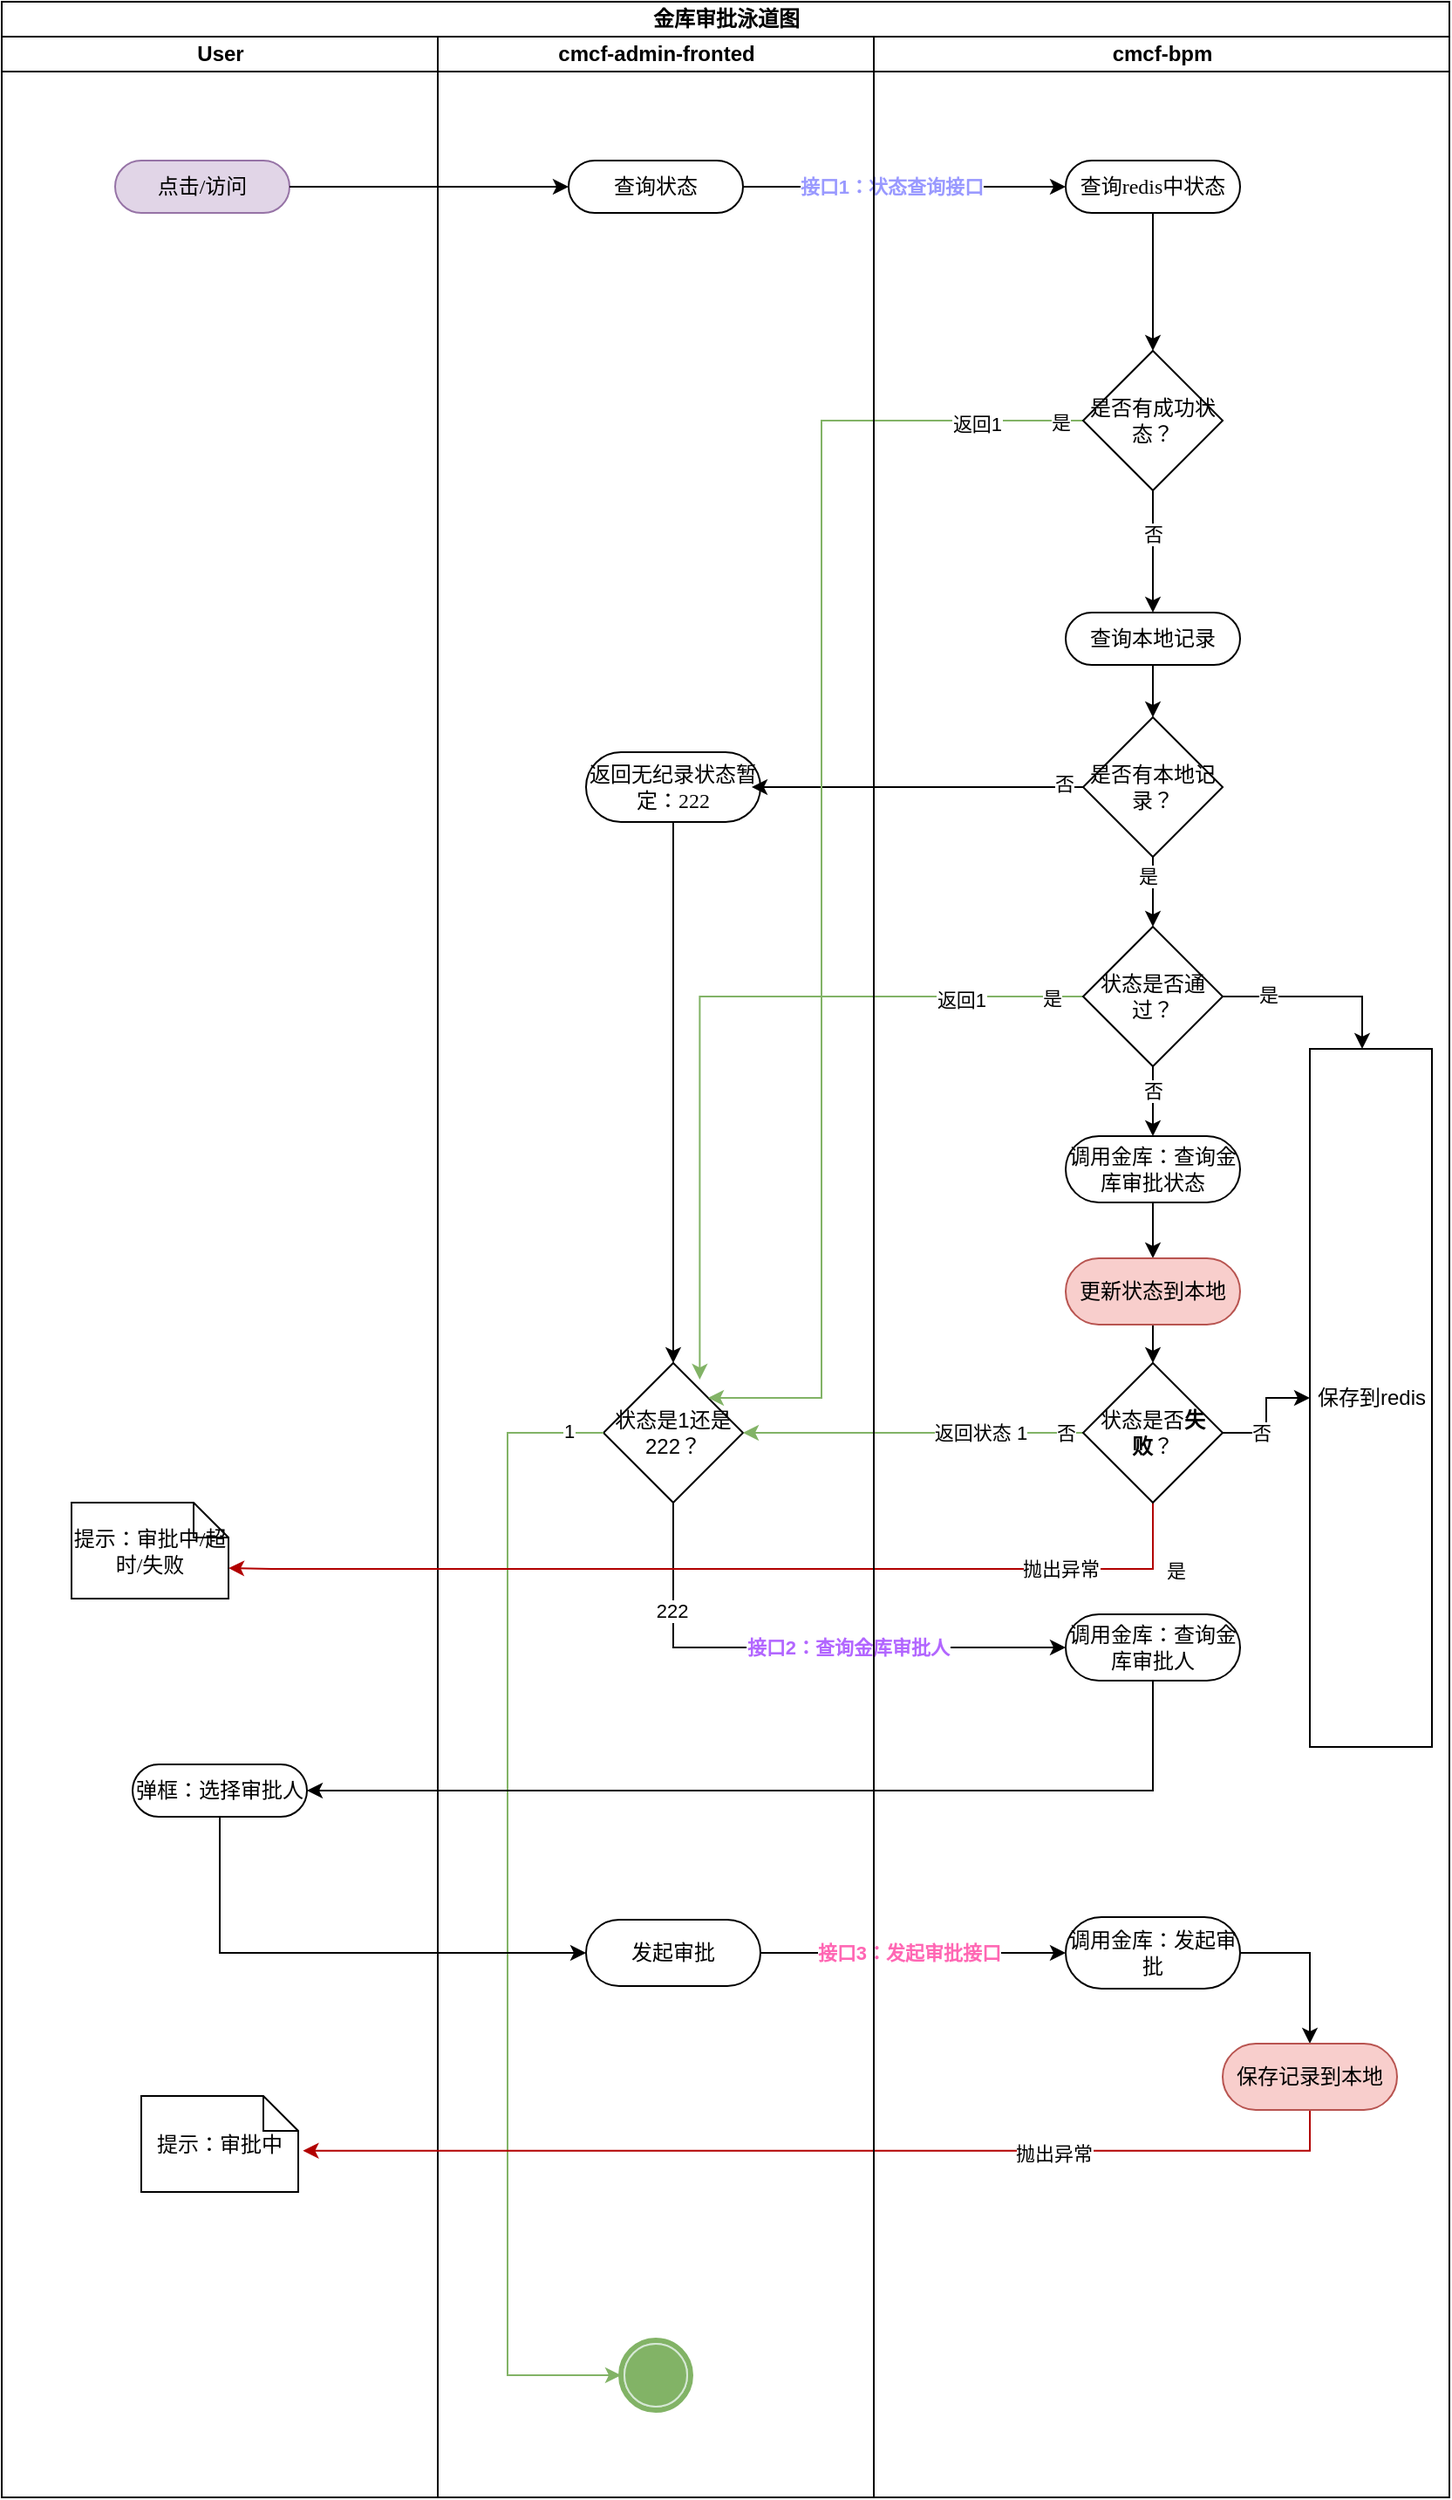 <mxfile version="24.4.0" type="github">
  <diagram name="Page-1" id="0783ab3e-0a74-02c8-0abd-f7b4e66b4bec">
    <mxGraphModel dx="1222" dy="646" grid="1" gridSize="10" guides="1" tooltips="1" connect="1" arrows="1" fold="1" page="1" pageScale="1" pageWidth="850" pageHeight="1100" background="none" math="0" shadow="0">
      <root>
        <mxCell id="0" />
        <mxCell id="1" parent="0" />
        <mxCell id="1c1d494c118603dd-1" value="金库审批泳道图" style="swimlane;html=1;childLayout=stackLayout;startSize=20;rounded=0;shadow=0;comic=0;labelBackgroundColor=none;strokeWidth=1;fontFamily=Verdana;fontSize=12;align=center;" parent="1" vertex="1">
          <mxGeometry x="40" y="20" width="830" height="1430" as="geometry" />
        </mxCell>
        <mxCell id="1c1d494c118603dd-2" value="User" style="swimlane;html=1;startSize=20;" parent="1c1d494c118603dd-1" vertex="1">
          <mxGeometry y="20" width="250" height="1410" as="geometry" />
        </mxCell>
        <mxCell id="DOQiQ23jEqSkroOvc0YG-3" value="点击/访问" style="rounded=1;whiteSpace=wrap;html=1;shadow=0;comic=0;labelBackgroundColor=none;strokeWidth=1;fontFamily=Verdana;fontSize=12;align=center;arcSize=50;fillColor=#e1d5e7;strokeColor=#9673a6;" vertex="1" parent="1c1d494c118603dd-2">
          <mxGeometry x="65" y="71" width="100" height="30" as="geometry" />
        </mxCell>
        <mxCell id="DOQiQ23jEqSkroOvc0YG-29" value="弹框：选择审批人" style="rounded=1;whiteSpace=wrap;html=1;shadow=0;comic=0;labelBackgroundColor=none;strokeWidth=1;fontFamily=Verdana;fontSize=12;align=center;arcSize=50;" vertex="1" parent="1c1d494c118603dd-2">
          <mxGeometry x="75" y="990" width="100" height="30" as="geometry" />
        </mxCell>
        <mxCell id="DOQiQ23jEqSkroOvc0YG-91" value="提示：审批中/超时/失败" style="shape=note;whiteSpace=wrap;html=1;rounded=0;shadow=0;comic=0;labelBackgroundColor=none;strokeWidth=1;fontFamily=Verdana;fontSize=12;align=center;size=20;" vertex="1" parent="1c1d494c118603dd-2">
          <mxGeometry x="40" y="840" width="90" height="55" as="geometry" />
        </mxCell>
        <mxCell id="DOQiQ23jEqSkroOvc0YG-125" value="提示：审批中" style="shape=note;whiteSpace=wrap;html=1;rounded=0;shadow=0;comic=0;labelBackgroundColor=none;strokeWidth=1;fontFamily=Verdana;fontSize=12;align=center;size=20;" vertex="1" parent="1c1d494c118603dd-2">
          <mxGeometry x="80" y="1180" width="90" height="55" as="geometry" />
        </mxCell>
        <mxCell id="DOQiQ23jEqSkroOvc0YG-4" style="edgeStyle=orthogonalEdgeStyle;rounded=0;orthogonalLoop=1;jettySize=auto;html=1;entryX=0;entryY=0.5;entryDx=0;entryDy=0;" edge="1" parent="1c1d494c118603dd-1" source="DOQiQ23jEqSkroOvc0YG-3" target="DOQiQ23jEqSkroOvc0YG-46">
          <mxGeometry relative="1" as="geometry" />
        </mxCell>
        <mxCell id="1c1d494c118603dd-3" value="cmcf-admin-fronted" style="swimlane;html=1;startSize=20;" parent="1c1d494c118603dd-1" vertex="1">
          <mxGeometry x="250" y="20" width="250" height="1410" as="geometry" />
        </mxCell>
        <mxCell id="DOQiQ23jEqSkroOvc0YG-46" value="查询状态" style="rounded=1;whiteSpace=wrap;html=1;shadow=0;comic=0;labelBackgroundColor=none;strokeWidth=1;fontFamily=Verdana;fontSize=12;align=center;arcSize=50;" vertex="1" parent="1c1d494c118603dd-3">
          <mxGeometry x="75" y="71" width="100" height="30" as="geometry" />
        </mxCell>
        <mxCell id="60571a20871a0731-5" value="" style="shape=mxgraph.bpmn.shape;html=1;verticalLabelPosition=bottom;labelBackgroundColor=#ffffff;verticalAlign=top;perimeter=ellipsePerimeter;outline=end;symbol=terminate;rounded=0;shadow=0;comic=0;strokeWidth=1;fontFamily=Verdana;fontSize=12;align=center;fillColor=#d5e8d4;strokeColor=#82b366;" parent="1c1d494c118603dd-3" vertex="1">
          <mxGeometry x="105" y="1320" width="40" height="40" as="geometry" />
        </mxCell>
        <mxCell id="DOQiQ23jEqSkroOvc0YG-102" style="edgeStyle=orthogonalEdgeStyle;rounded=0;orthogonalLoop=1;jettySize=auto;html=1;" edge="1" parent="1c1d494c118603dd-3" source="DOQiQ23jEqSkroOvc0YG-100" target="DOQiQ23jEqSkroOvc0YG-101">
          <mxGeometry relative="1" as="geometry" />
        </mxCell>
        <mxCell id="DOQiQ23jEqSkroOvc0YG-100" value="返回无纪录状态暂定：222" style="rounded=1;whiteSpace=wrap;html=1;shadow=0;comic=0;labelBackgroundColor=none;strokeWidth=1;fontFamily=Verdana;fontSize=12;align=center;arcSize=50;" vertex="1" parent="1c1d494c118603dd-3">
          <mxGeometry x="85" y="410" width="100" height="40" as="geometry" />
        </mxCell>
        <mxCell id="DOQiQ23jEqSkroOvc0YG-101" value="状态是1还是222？" style="rhombus;whiteSpace=wrap;html=1;" vertex="1" parent="1c1d494c118603dd-3">
          <mxGeometry x="95" y="760" width="80" height="80" as="geometry" />
        </mxCell>
        <mxCell id="DOQiQ23jEqSkroOvc0YG-114" style="edgeStyle=orthogonalEdgeStyle;rounded=0;orthogonalLoop=1;jettySize=auto;html=1;entryX=0;entryY=0.5;entryDx=0;entryDy=0;fillColor=#d5e8d4;strokeColor=#82b366;exitX=0;exitY=0.5;exitDx=0;exitDy=0;" edge="1" parent="1c1d494c118603dd-3" source="DOQiQ23jEqSkroOvc0YG-101" target="60571a20871a0731-5">
          <mxGeometry relative="1" as="geometry">
            <mxPoint x="40.0" y="948" as="sourcePoint" />
            <Array as="points">
              <mxPoint x="40" y="800" />
              <mxPoint x="40" y="1340" />
            </Array>
          </mxGeometry>
        </mxCell>
        <mxCell id="DOQiQ23jEqSkroOvc0YG-161" value="1" style="edgeLabel;html=1;align=center;verticalAlign=middle;resizable=0;points=[];" vertex="1" connectable="0" parent="DOQiQ23jEqSkroOvc0YG-114">
          <mxGeometry x="-0.94" y="-1" relative="1" as="geometry">
            <mxPoint as="offset" />
          </mxGeometry>
        </mxCell>
        <mxCell id="DOQiQ23jEqSkroOvc0YG-120" value="发起审批" style="rounded=1;whiteSpace=wrap;html=1;shadow=0;comic=0;labelBackgroundColor=none;strokeWidth=1;fontFamily=Verdana;fontSize=12;align=center;arcSize=50;" vertex="1" parent="1c1d494c118603dd-3">
          <mxGeometry x="85" y="1079" width="100" height="38" as="geometry" />
        </mxCell>
        <mxCell id="DOQiQ23jEqSkroOvc0YG-62" style="edgeStyle=orthogonalEdgeStyle;rounded=0;orthogonalLoop=1;jettySize=auto;html=1;entryX=0;entryY=0.5;entryDx=0;entryDy=0;" edge="1" parent="1c1d494c118603dd-1" source="DOQiQ23jEqSkroOvc0YG-46" target="DOQiQ23jEqSkroOvc0YG-61">
          <mxGeometry relative="1" as="geometry" />
        </mxCell>
        <mxCell id="DOQiQ23jEqSkroOvc0YG-64" value="&lt;b&gt;&lt;font color=&quot;#9999ff&quot;&gt;接口1：状态查询接口&lt;/font&gt;&lt;/b&gt;" style="edgeLabel;html=1;align=center;verticalAlign=middle;resizable=0;points=[];" vertex="1" connectable="0" parent="DOQiQ23jEqSkroOvc0YG-62">
          <mxGeometry x="-0.387" y="4" relative="1" as="geometry">
            <mxPoint x="28" y="4" as="offset" />
          </mxGeometry>
        </mxCell>
        <mxCell id="DOQiQ23jEqSkroOvc0YG-23" style="edgeStyle=orthogonalEdgeStyle;rounded=0;orthogonalLoop=1;jettySize=auto;html=1;" edge="1" parent="1c1d494c118603dd-1" source="DOQiQ23jEqSkroOvc0YG-6">
          <mxGeometry relative="1" as="geometry">
            <mxPoint x="430" y="450" as="targetPoint" />
          </mxGeometry>
        </mxCell>
        <mxCell id="DOQiQ23jEqSkroOvc0YG-99" value="否" style="edgeLabel;html=1;align=center;verticalAlign=middle;resizable=0;points=[];" vertex="1" connectable="0" parent="DOQiQ23jEqSkroOvc0YG-23">
          <mxGeometry x="-0.883" y="-2" relative="1" as="geometry">
            <mxPoint as="offset" />
          </mxGeometry>
        </mxCell>
        <mxCell id="DOQiQ23jEqSkroOvc0YG-106" style="edgeStyle=orthogonalEdgeStyle;rounded=0;orthogonalLoop=1;jettySize=auto;html=1;entryX=1;entryY=0.5;entryDx=0;entryDy=0;exitX=0;exitY=0.5;exitDx=0;exitDy=0;fillColor=#d5e8d4;strokeColor=#82b366;" edge="1" parent="1c1d494c118603dd-1" source="DOQiQ23jEqSkroOvc0YG-156" target="DOQiQ23jEqSkroOvc0YG-101">
          <mxGeometry relative="1" as="geometry">
            <mxPoint x="570" y="730" as="sourcePoint" />
            <Array as="points">
              <mxPoint x="520" y="820" />
              <mxPoint x="520" y="820" />
            </Array>
          </mxGeometry>
        </mxCell>
        <mxCell id="DOQiQ23jEqSkroOvc0YG-137" value="否" style="edgeLabel;html=1;align=center;verticalAlign=middle;resizable=0;points=[];" vertex="1" connectable="0" parent="DOQiQ23jEqSkroOvc0YG-106">
          <mxGeometry x="-0.905" y="-4" relative="1" as="geometry">
            <mxPoint x="-1" y="4" as="offset" />
          </mxGeometry>
        </mxCell>
        <mxCell id="DOQiQ23jEqSkroOvc0YG-141" value="返回状态 1" style="edgeLabel;html=1;align=center;verticalAlign=middle;resizable=0;points=[];" vertex="1" connectable="0" parent="DOQiQ23jEqSkroOvc0YG-106">
          <mxGeometry x="-0.122" relative="1" as="geometry">
            <mxPoint x="26" as="offset" />
          </mxGeometry>
        </mxCell>
        <mxCell id="DOQiQ23jEqSkroOvc0YG-117" style="edgeStyle=orthogonalEdgeStyle;rounded=0;orthogonalLoop=1;jettySize=auto;html=1;entryX=0;entryY=0.5;entryDx=0;entryDy=0;" edge="1" parent="1c1d494c118603dd-1" source="DOQiQ23jEqSkroOvc0YG-101" target="DOQiQ23jEqSkroOvc0YG-116">
          <mxGeometry relative="1" as="geometry">
            <Array as="points">
              <mxPoint x="385" y="943" />
            </Array>
          </mxGeometry>
        </mxCell>
        <mxCell id="DOQiQ23jEqSkroOvc0YG-118" value="&lt;b&gt;&lt;font color=&quot;#b266ff&quot;&gt;接口2：查询金库审批人&lt;/font&gt;&lt;/b&gt;" style="edgeLabel;html=1;align=center;verticalAlign=middle;resizable=0;points=[];" vertex="1" connectable="0" parent="DOQiQ23jEqSkroOvc0YG-117">
          <mxGeometry x="0.521" y="-2" relative="1" as="geometry">
            <mxPoint x="-51" y="-2" as="offset" />
          </mxGeometry>
        </mxCell>
        <mxCell id="DOQiQ23jEqSkroOvc0YG-142" value="222" style="edgeLabel;html=1;align=center;verticalAlign=middle;resizable=0;points=[];" vertex="1" connectable="0" parent="DOQiQ23jEqSkroOvc0YG-117">
          <mxGeometry x="-0.602" y="-1" relative="1" as="geometry">
            <mxPoint as="offset" />
          </mxGeometry>
        </mxCell>
        <mxCell id="DOQiQ23jEqSkroOvc0YG-119" style="edgeStyle=orthogonalEdgeStyle;rounded=0;orthogonalLoop=1;jettySize=auto;html=1;entryX=1;entryY=0.5;entryDx=0;entryDy=0;" edge="1" parent="1c1d494c118603dd-1" source="DOQiQ23jEqSkroOvc0YG-116" target="DOQiQ23jEqSkroOvc0YG-29">
          <mxGeometry relative="1" as="geometry">
            <Array as="points">
              <mxPoint x="660" y="1025" />
            </Array>
          </mxGeometry>
        </mxCell>
        <mxCell id="DOQiQ23jEqSkroOvc0YG-121" style="edgeStyle=orthogonalEdgeStyle;rounded=0;orthogonalLoop=1;jettySize=auto;html=1;entryX=0;entryY=0.5;entryDx=0;entryDy=0;" edge="1" parent="1c1d494c118603dd-1" source="DOQiQ23jEqSkroOvc0YG-29" target="DOQiQ23jEqSkroOvc0YG-120">
          <mxGeometry relative="1" as="geometry">
            <Array as="points">
              <mxPoint x="125" y="1118" />
            </Array>
          </mxGeometry>
        </mxCell>
        <mxCell id="DOQiQ23jEqSkroOvc0YG-123" style="edgeStyle=orthogonalEdgeStyle;rounded=0;orthogonalLoop=1;jettySize=auto;html=1;entryX=0;entryY=0.5;entryDx=0;entryDy=0;" edge="1" parent="1c1d494c118603dd-1" source="DOQiQ23jEqSkroOvc0YG-120" target="DOQiQ23jEqSkroOvc0YG-122">
          <mxGeometry relative="1" as="geometry" />
        </mxCell>
        <mxCell id="DOQiQ23jEqSkroOvc0YG-124" value="&lt;b&gt;&lt;font color=&quot;#ff66b3&quot;&gt;接口3：发起审批接口&lt;/font&gt;&lt;/b&gt;" style="edgeLabel;html=1;align=center;verticalAlign=middle;resizable=0;points=[];" vertex="1" connectable="0" parent="DOQiQ23jEqSkroOvc0YG-123">
          <mxGeometry x="0.223" y="1" relative="1" as="geometry">
            <mxPoint x="-22" y="1" as="offset" />
          </mxGeometry>
        </mxCell>
        <mxCell id="DOQiQ23jEqSkroOvc0YG-126" style="edgeStyle=orthogonalEdgeStyle;rounded=0;orthogonalLoop=1;jettySize=auto;html=1;entryX=1.03;entryY=0.57;entryDx=0;entryDy=0;entryPerimeter=0;fillColor=#e51400;strokeColor=#B20000;exitX=0.5;exitY=1;exitDx=0;exitDy=0;" edge="1" parent="1c1d494c118603dd-1" source="DOQiQ23jEqSkroOvc0YG-153" target="DOQiQ23jEqSkroOvc0YG-125">
          <mxGeometry relative="1" as="geometry">
            <Array as="points">
              <mxPoint x="750" y="1231" />
            </Array>
          </mxGeometry>
        </mxCell>
        <mxCell id="DOQiQ23jEqSkroOvc0YG-150" value="抛出异常" style="edgeLabel;html=1;align=center;verticalAlign=middle;resizable=0;points=[];" vertex="1" connectable="0" parent="DOQiQ23jEqSkroOvc0YG-126">
          <mxGeometry x="-0.432" y="1" relative="1" as="geometry">
            <mxPoint as="offset" />
          </mxGeometry>
        </mxCell>
        <mxCell id="DOQiQ23jEqSkroOvc0YG-69" value="" style="edgeStyle=orthogonalEdgeStyle;rounded=0;orthogonalLoop=1;jettySize=auto;html=1;fillColor=#d5e8d4;strokeColor=#82b366;entryX=1;entryY=0;entryDx=0;entryDy=0;" edge="1" parent="1c1d494c118603dd-1" source="DOQiQ23jEqSkroOvc0YG-70" target="DOQiQ23jEqSkroOvc0YG-101">
          <mxGeometry relative="1" as="geometry">
            <mxPoint x="1200" y="161" as="sourcePoint" />
            <mxPoint x="440" y="790" as="targetPoint" />
            <Array as="points">
              <mxPoint x="470" y="240" />
              <mxPoint x="470" y="800" />
            </Array>
          </mxGeometry>
        </mxCell>
        <mxCell id="DOQiQ23jEqSkroOvc0YG-76" value="是" style="edgeLabel;html=1;align=center;verticalAlign=middle;resizable=0;points=[];" vertex="1" connectable="0" parent="DOQiQ23jEqSkroOvc0YG-69">
          <mxGeometry x="-0.966" y="1" relative="1" as="geometry">
            <mxPoint as="offset" />
          </mxGeometry>
        </mxCell>
        <mxCell id="DOQiQ23jEqSkroOvc0YG-163" value="返回1" style="edgeLabel;html=1;align=center;verticalAlign=middle;resizable=0;points=[];" vertex="1" connectable="0" parent="DOQiQ23jEqSkroOvc0YG-69">
          <mxGeometry x="-0.841" y="2" relative="1" as="geometry">
            <mxPoint as="offset" />
          </mxGeometry>
        </mxCell>
        <mxCell id="DOQiQ23jEqSkroOvc0YG-135" style="edgeStyle=orthogonalEdgeStyle;rounded=0;orthogonalLoop=1;jettySize=auto;html=1;entryX=0;entryY=0;entryDx=90;entryDy=37.5;entryPerimeter=0;fillColor=#e51400;strokeColor=#B20000;exitX=0.5;exitY=1;exitDx=0;exitDy=0;" edge="1" parent="1c1d494c118603dd-1" source="DOQiQ23jEqSkroOvc0YG-156" target="DOQiQ23jEqSkroOvc0YG-91">
          <mxGeometry relative="1" as="geometry">
            <mxPoint x="570" y="860" as="sourcePoint" />
            <Array as="points">
              <mxPoint x="660" y="898" />
              <mxPoint x="155" y="898" />
            </Array>
          </mxGeometry>
        </mxCell>
        <mxCell id="DOQiQ23jEqSkroOvc0YG-136" value="是" style="edgeLabel;html=1;align=center;verticalAlign=middle;resizable=0;points=[];" vertex="1" connectable="0" parent="DOQiQ23jEqSkroOvc0YG-135">
          <mxGeometry x="-0.793" y="1" relative="1" as="geometry">
            <mxPoint x="34" as="offset" />
          </mxGeometry>
        </mxCell>
        <mxCell id="DOQiQ23jEqSkroOvc0YG-140" value="抛出异常" style="edgeLabel;html=1;align=center;verticalAlign=middle;resizable=0;points=[];" vertex="1" connectable="0" parent="DOQiQ23jEqSkroOvc0YG-135">
          <mxGeometry x="-0.322" relative="1" as="geometry">
            <mxPoint x="101" as="offset" />
          </mxGeometry>
        </mxCell>
        <mxCell id="DOQiQ23jEqSkroOvc0YG-148" style="edgeStyle=orthogonalEdgeStyle;rounded=0;orthogonalLoop=1;jettySize=auto;html=1;fillColor=#d5e8d4;strokeColor=#82b366;entryX=0.69;entryY=0.119;entryDx=0;entryDy=0;entryPerimeter=0;" edge="1" parent="1c1d494c118603dd-1" source="DOQiQ23jEqSkroOvc0YG-78" target="DOQiQ23jEqSkroOvc0YG-101">
          <mxGeometry relative="1" as="geometry">
            <mxPoint x="430" y="850" as="targetPoint" />
            <Array as="points">
              <mxPoint x="400" y="570" />
            </Array>
          </mxGeometry>
        </mxCell>
        <mxCell id="DOQiQ23jEqSkroOvc0YG-149" value="是" style="edgeLabel;html=1;align=center;verticalAlign=middle;resizable=0;points=[];" vertex="1" connectable="0" parent="DOQiQ23jEqSkroOvc0YG-148">
          <mxGeometry x="-0.917" y="1" relative="1" as="geometry">
            <mxPoint as="offset" />
          </mxGeometry>
        </mxCell>
        <mxCell id="DOQiQ23jEqSkroOvc0YG-164" value="返回1" style="edgeLabel;html=1;align=center;verticalAlign=middle;resizable=0;points=[];" vertex="1" connectable="0" parent="DOQiQ23jEqSkroOvc0YG-148">
          <mxGeometry x="-0.681" y="2" relative="1" as="geometry">
            <mxPoint as="offset" />
          </mxGeometry>
        </mxCell>
        <mxCell id="1c1d494c118603dd-4" value="cmcf-bpm" style="swimlane;html=1;startSize=20;" parent="1c1d494c118603dd-1" vertex="1">
          <mxGeometry x="500" y="20" width="330" height="1410" as="geometry" />
        </mxCell>
        <mxCell id="DOQiQ23jEqSkroOvc0YG-81" style="edgeStyle=orthogonalEdgeStyle;rounded=0;orthogonalLoop=1;jettySize=auto;html=1;entryX=0.5;entryY=0;entryDx=0;entryDy=0;" edge="1" parent="1c1d494c118603dd-4" source="DOQiQ23jEqSkroOvc0YG-8" target="DOQiQ23jEqSkroOvc0YG-6">
          <mxGeometry relative="1" as="geometry" />
        </mxCell>
        <mxCell id="DOQiQ23jEqSkroOvc0YG-8" value="查询本地记录" style="rounded=1;whiteSpace=wrap;html=1;shadow=0;comic=0;labelBackgroundColor=none;strokeWidth=1;fontFamily=Verdana;fontSize=12;align=center;arcSize=50;" vertex="1" parent="1c1d494c118603dd-4">
          <mxGeometry x="110" y="330" width="100" height="30" as="geometry" />
        </mxCell>
        <mxCell id="DOQiQ23jEqSkroOvc0YG-61" value="查询redis中状态" style="rounded=1;whiteSpace=wrap;html=1;shadow=0;comic=0;labelBackgroundColor=none;strokeWidth=1;fontFamily=Verdana;fontSize=12;align=center;arcSize=50;" vertex="1" parent="1c1d494c118603dd-4">
          <mxGeometry x="110" y="71" width="100" height="30" as="geometry" />
        </mxCell>
        <mxCell id="DOQiQ23jEqSkroOvc0YG-11" style="edgeStyle=orthogonalEdgeStyle;rounded=0;orthogonalLoop=1;jettySize=auto;html=1;entryX=0.5;entryY=0;entryDx=0;entryDy=0;exitX=0.5;exitY=1;exitDx=0;exitDy=0;" edge="1" parent="1c1d494c118603dd-4" source="DOQiQ23jEqSkroOvc0YG-70" target="DOQiQ23jEqSkroOvc0YG-8">
          <mxGeometry relative="1" as="geometry">
            <mxPoint x="160.0" y="472" as="sourcePoint" />
            <mxPoint x="153" y="463" as="targetPoint" />
          </mxGeometry>
        </mxCell>
        <mxCell id="DOQiQ23jEqSkroOvc0YG-50" value="否" style="edgeLabel;html=1;align=center;verticalAlign=middle;resizable=0;points=[];" vertex="1" connectable="0" parent="DOQiQ23jEqSkroOvc0YG-11">
          <mxGeometry x="-0.665" y="1" relative="1" as="geometry">
            <mxPoint x="-1" y="13" as="offset" />
          </mxGeometry>
        </mxCell>
        <mxCell id="DOQiQ23jEqSkroOvc0YG-74" value="" style="edgeStyle=orthogonalEdgeStyle;rounded=0;orthogonalLoop=1;jettySize=auto;html=1;entryX=0.5;entryY=0;entryDx=0;entryDy=0;" edge="1" parent="1c1d494c118603dd-4" source="DOQiQ23jEqSkroOvc0YG-61" target="DOQiQ23jEqSkroOvc0YG-70">
          <mxGeometry relative="1" as="geometry">
            <mxPoint x="700" y="141" as="sourcePoint" />
            <mxPoint x="700" y="432" as="targetPoint" />
          </mxGeometry>
        </mxCell>
        <mxCell id="DOQiQ23jEqSkroOvc0YG-70" value="是否有成功状态？" style="rhombus;whiteSpace=wrap;html=1;" vertex="1" parent="1c1d494c118603dd-4">
          <mxGeometry x="120" y="180" width="80" height="80" as="geometry" />
        </mxCell>
        <mxCell id="DOQiQ23jEqSkroOvc0YG-79" style="edgeStyle=orthogonalEdgeStyle;rounded=0;orthogonalLoop=1;jettySize=auto;html=1;" edge="1" parent="1c1d494c118603dd-4" source="DOQiQ23jEqSkroOvc0YG-6" target="DOQiQ23jEqSkroOvc0YG-78">
          <mxGeometry relative="1" as="geometry" />
        </mxCell>
        <mxCell id="DOQiQ23jEqSkroOvc0YG-80" value="是" style="edgeLabel;html=1;align=center;verticalAlign=middle;resizable=0;points=[];" vertex="1" connectable="0" parent="DOQiQ23jEqSkroOvc0YG-79">
          <mxGeometry x="-0.455" y="-3" relative="1" as="geometry">
            <mxPoint as="offset" />
          </mxGeometry>
        </mxCell>
        <mxCell id="DOQiQ23jEqSkroOvc0YG-6" value="是否有本地记录？" style="rhombus;whiteSpace=wrap;html=1;" vertex="1" parent="1c1d494c118603dd-4">
          <mxGeometry x="120" y="390" width="80" height="80" as="geometry" />
        </mxCell>
        <mxCell id="DOQiQ23jEqSkroOvc0YG-85" style="edgeStyle=orthogonalEdgeStyle;rounded=0;orthogonalLoop=1;jettySize=auto;html=1;" edge="1" parent="1c1d494c118603dd-4" source="DOQiQ23jEqSkroOvc0YG-78" target="DOQiQ23jEqSkroOvc0YG-84">
          <mxGeometry relative="1" as="geometry">
            <Array as="points">
              <mxPoint x="160" y="600" />
              <mxPoint x="160" y="600" />
            </Array>
          </mxGeometry>
        </mxCell>
        <mxCell id="DOQiQ23jEqSkroOvc0YG-86" value="否" style="edgeLabel;html=1;align=center;verticalAlign=middle;resizable=0;points=[];" vertex="1" connectable="0" parent="DOQiQ23jEqSkroOvc0YG-85">
          <mxGeometry x="0.232" y="1" relative="1" as="geometry">
            <mxPoint x="-1" y="-11" as="offset" />
          </mxGeometry>
        </mxCell>
        <mxCell id="DOQiQ23jEqSkroOvc0YG-146" style="edgeStyle=orthogonalEdgeStyle;rounded=0;orthogonalLoop=1;jettySize=auto;html=1;" edge="1" parent="1c1d494c118603dd-4" source="DOQiQ23jEqSkroOvc0YG-78" target="DOQiQ23jEqSkroOvc0YG-109">
          <mxGeometry relative="1" as="geometry">
            <mxPoint x="280" y="570" as="targetPoint" />
            <Array as="points">
              <mxPoint x="280" y="550" />
            </Array>
          </mxGeometry>
        </mxCell>
        <mxCell id="DOQiQ23jEqSkroOvc0YG-147" value="是" style="edgeLabel;html=1;align=center;verticalAlign=middle;resizable=0;points=[];" vertex="1" connectable="0" parent="DOQiQ23jEqSkroOvc0YG-146">
          <mxGeometry x="-0.526" y="1" relative="1" as="geometry">
            <mxPoint as="offset" />
          </mxGeometry>
        </mxCell>
        <mxCell id="DOQiQ23jEqSkroOvc0YG-78" value="状态是否通过？" style="rhombus;whiteSpace=wrap;html=1;" vertex="1" parent="1c1d494c118603dd-4">
          <mxGeometry x="120" y="510" width="80" height="80" as="geometry" />
        </mxCell>
        <mxCell id="DOQiQ23jEqSkroOvc0YG-84" value="调用金库：查询金库审批状态" style="rounded=1;whiteSpace=wrap;html=1;shadow=0;comic=0;labelBackgroundColor=none;strokeWidth=1;fontFamily=Verdana;fontSize=12;align=center;arcSize=50;" vertex="1" parent="1c1d494c118603dd-4">
          <mxGeometry x="110" y="630" width="100" height="38" as="geometry" />
        </mxCell>
        <mxCell id="DOQiQ23jEqSkroOvc0YG-109" value="保存到redis" style="html=1;points=[[0,0,0,0,5],[0,1,0,0,-5],[1,0,0,0,5],[1,1,0,0,-5]];perimeter=orthogonalPerimeter;outlineConnect=0;targetShapes=umlLifeline;portConstraint=eastwest;newEdgeStyle={&quot;curved&quot;:0,&quot;rounded&quot;:0};" vertex="1" parent="1c1d494c118603dd-4">
          <mxGeometry x="250" y="580" width="70" height="400" as="geometry" />
        </mxCell>
        <mxCell id="DOQiQ23jEqSkroOvc0YG-116" value="调用金库：查询金库审批人" style="rounded=1;whiteSpace=wrap;html=1;shadow=0;comic=0;labelBackgroundColor=none;strokeWidth=1;fontFamily=Verdana;fontSize=12;align=center;arcSize=50;" vertex="1" parent="1c1d494c118603dd-4">
          <mxGeometry x="110" y="904" width="100" height="38" as="geometry" />
        </mxCell>
        <mxCell id="DOQiQ23jEqSkroOvc0YG-154" style="edgeStyle=orthogonalEdgeStyle;rounded=0;orthogonalLoop=1;jettySize=auto;html=1;entryX=0.5;entryY=0;entryDx=0;entryDy=0;" edge="1" parent="1c1d494c118603dd-4" source="DOQiQ23jEqSkroOvc0YG-122" target="DOQiQ23jEqSkroOvc0YG-153">
          <mxGeometry relative="1" as="geometry">
            <Array as="points">
              <mxPoint x="250" y="1098" />
            </Array>
          </mxGeometry>
        </mxCell>
        <mxCell id="DOQiQ23jEqSkroOvc0YG-122" value="调用金库：发起审批" style="rounded=1;whiteSpace=wrap;html=1;shadow=0;comic=0;labelBackgroundColor=none;strokeWidth=1;fontFamily=Verdana;fontSize=12;align=center;arcSize=50;" vertex="1" parent="1c1d494c118603dd-4">
          <mxGeometry x="110" y="1077.5" width="100" height="41" as="geometry" />
        </mxCell>
        <mxCell id="DOQiQ23jEqSkroOvc0YG-153" value="保存记录到本地" style="rounded=1;whiteSpace=wrap;html=1;shadow=0;comic=0;labelBackgroundColor=none;strokeWidth=1;fontFamily=Verdana;fontSize=12;align=center;arcSize=50;fillColor=#f8cecc;strokeColor=#b85450;" vertex="1" parent="1c1d494c118603dd-4">
          <mxGeometry x="200" y="1150" width="100" height="38" as="geometry" />
        </mxCell>
        <mxCell id="DOQiQ23jEqSkroOvc0YG-157" value="" style="edgeStyle=orthogonalEdgeStyle;rounded=0;orthogonalLoop=1;jettySize=auto;html=1;entryX=0.5;entryY=0;entryDx=0;entryDy=0;" edge="1" parent="1c1d494c118603dd-4" source="DOQiQ23jEqSkroOvc0YG-84" target="DOQiQ23jEqSkroOvc0YG-133">
          <mxGeometry relative="1" as="geometry">
            <mxPoint x="700" y="708" as="sourcePoint" />
            <mxPoint x="700" y="780" as="targetPoint" />
          </mxGeometry>
        </mxCell>
        <mxCell id="DOQiQ23jEqSkroOvc0YG-158" style="edgeStyle=orthogonalEdgeStyle;rounded=0;orthogonalLoop=1;jettySize=auto;html=1;" edge="1" parent="1c1d494c118603dd-4" source="DOQiQ23jEqSkroOvc0YG-133" target="DOQiQ23jEqSkroOvc0YG-156">
          <mxGeometry relative="1" as="geometry" />
        </mxCell>
        <mxCell id="DOQiQ23jEqSkroOvc0YG-133" value="更新状态到本地" style="rounded=1;whiteSpace=wrap;html=1;shadow=0;comic=0;labelBackgroundColor=none;strokeWidth=1;fontFamily=Verdana;fontSize=12;align=center;arcSize=50;fillColor=#f8cecc;strokeColor=#b85450;" vertex="1" parent="1c1d494c118603dd-4">
          <mxGeometry x="110" y="700" width="100" height="38" as="geometry" />
        </mxCell>
        <mxCell id="DOQiQ23jEqSkroOvc0YG-159" style="edgeStyle=orthogonalEdgeStyle;rounded=0;orthogonalLoop=1;jettySize=auto;html=1;" edge="1" parent="1c1d494c118603dd-4" source="DOQiQ23jEqSkroOvc0YG-156" target="DOQiQ23jEqSkroOvc0YG-109">
          <mxGeometry relative="1" as="geometry" />
        </mxCell>
        <mxCell id="DOQiQ23jEqSkroOvc0YG-160" value="否" style="edgeLabel;html=1;align=center;verticalAlign=middle;resizable=0;points=[];" vertex="1" connectable="0" parent="DOQiQ23jEqSkroOvc0YG-159">
          <mxGeometry x="-0.375" relative="1" as="geometry">
            <mxPoint as="offset" />
          </mxGeometry>
        </mxCell>
        <mxCell id="DOQiQ23jEqSkroOvc0YG-156" value="状态是否&lt;b&gt;失败&lt;/b&gt;？" style="rhombus;whiteSpace=wrap;html=1;" vertex="1" parent="1c1d494c118603dd-4">
          <mxGeometry x="120" y="760" width="80" height="80" as="geometry" />
        </mxCell>
      </root>
    </mxGraphModel>
  </diagram>
</mxfile>

